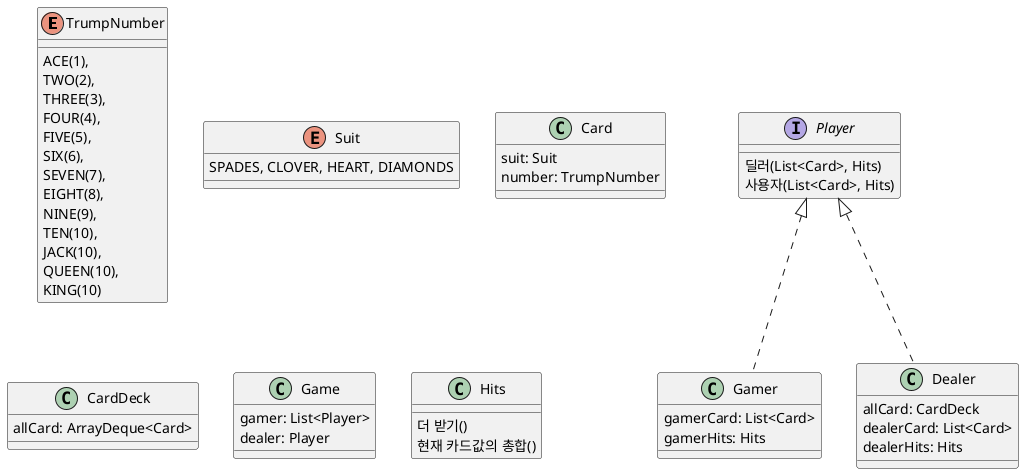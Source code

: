 @startuml

enum TrumpNumber {
    ACE(1),
    TWO(2),
    THREE(3),
    FOUR(4),
    FIVE(5),
    SIX(6),
    SEVEN(7),
    EIGHT(8),
    NINE(9),
    TEN(10),
    JACK(10),
    QUEEN(10),
    KING(10)
}

enum Suit {
    SPADES, CLOVER, HEART, DIAMONDS
}

class Card {
    suit: Suit
    number: TrumpNumber
}

class CardDeck {
    allCard: ArrayDeque<Card>
}



interface Player {
    딜러(List<Card>, Hits)
    사용자(List<Card>, Hits)
}

class Gamer implements Player {
    gamerCard: List<Card>
    gamerHits: Hits
}

class Dealer implements Player {
    allCard: CardDeck
    dealerCard: List<Card>
    dealerHits: Hits
}


class Game {
    gamer: List<Player>
    dealer: Player
}

class Hits {
    더 받기()
    현재 카드값의 총합()
}

/'그만두기랑 카드 더 받기는 게이머한테만 있으면 되고
딜러는 16이하이면 더 받기 16초과면 그만두기
그만두기, 더 받기
__개뻘짓__으로 확장성을 고려하여 사용자의 받기와 딜러의 받기를 다르게 구현하기 위해 Interface로 구현한다.
딜러와 사용자가 같은 메서드를 사용해야 한다.
그걸 인터페이스로 구현할 필요가 있을까?
그리고 더 받았는데 21 이상이면 게임이 끝나니까 21이 초과 되었는지 확인하는 메소드만 공통적으로 있으면 될 것 같아'/


@enduml